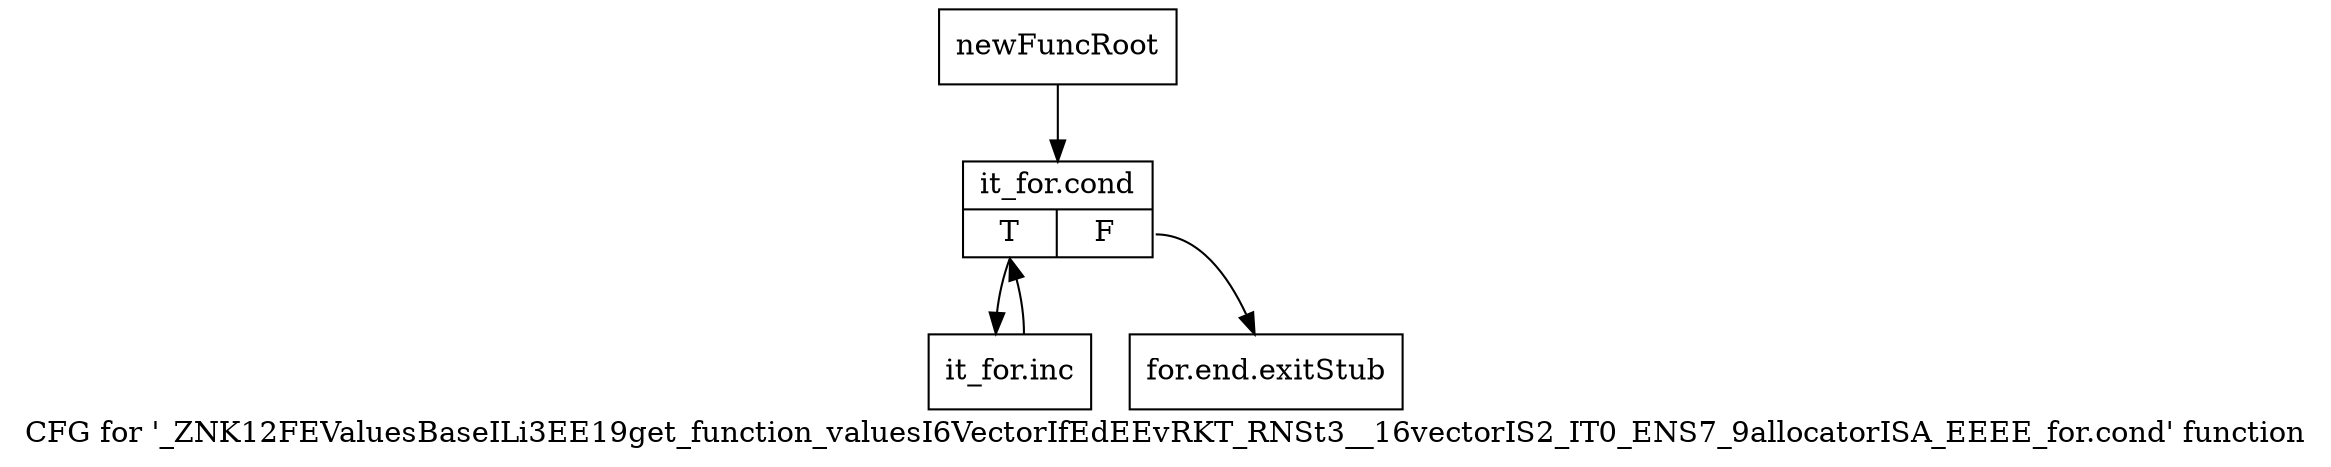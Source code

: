 digraph "CFG for '_ZNK12FEValuesBaseILi3EE19get_function_valuesI6VectorIfEdEEvRKT_RNSt3__16vectorIS2_IT0_ENS7_9allocatorISA_EEEE_for.cond' function" {
	label="CFG for '_ZNK12FEValuesBaseILi3EE19get_function_valuesI6VectorIfEdEEvRKT_RNSt3__16vectorIS2_IT0_ENS7_9allocatorISA_EEEE_for.cond' function";

	Node0x9251890 [shape=record,label="{newFuncRoot}"];
	Node0x9251890 -> Node0x9251d60;
	Node0x9251d10 [shape=record,label="{for.end.exitStub}"];
	Node0x9251d60 [shape=record,label="{it_for.cond|{<s0>T|<s1>F}}"];
	Node0x9251d60:s0 -> Node0x9251db0;
	Node0x9251d60:s1 -> Node0x9251d10;
	Node0x9251db0 [shape=record,label="{it_for.inc}"];
	Node0x9251db0 -> Node0x9251d60;
}
